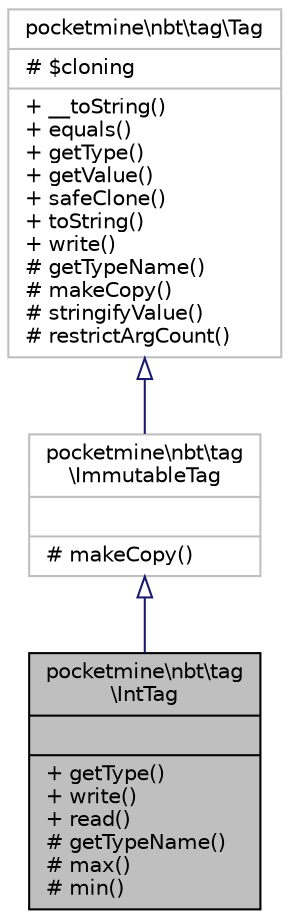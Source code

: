 digraph "pocketmine\nbt\tag\IntTag"
{
 // INTERACTIVE_SVG=YES
 // LATEX_PDF_SIZE
  edge [fontname="Helvetica",fontsize="10",labelfontname="Helvetica",labelfontsize="10"];
  node [fontname="Helvetica",fontsize="10",shape=record];
  Node1 [label="{pocketmine\\nbt\\tag\l\\IntTag\n||+ getType()\l+ write()\l+ read()\l# getTypeName()\l# max()\l# min()\l}",height=0.2,width=0.4,color="black", fillcolor="grey75", style="filled", fontcolor="black",tooltip=" "];
  Node2 -> Node1 [dir="back",color="midnightblue",fontsize="10",style="solid",arrowtail="onormal",fontname="Helvetica"];
  Node2 [label="{pocketmine\\nbt\\tag\l\\ImmutableTag\n||# makeCopy()\l}",height=0.2,width=0.4,color="grey75", fillcolor="white", style="filled",URL="$dc/ddf/classpocketmine_1_1nbt_1_1tag_1_1_immutable_tag.html",tooltip=" "];
  Node3 -> Node2 [dir="back",color="midnightblue",fontsize="10",style="solid",arrowtail="onormal",fontname="Helvetica"];
  Node3 [label="{pocketmine\\nbt\\tag\\Tag\n|# $cloning\l|+ __toString()\l+ equals()\l+ getType()\l+ getValue()\l+ safeClone()\l+ toString()\l+ write()\l# getTypeName()\l# makeCopy()\l# stringifyValue()\l# restrictArgCount()\l}",height=0.2,width=0.4,color="grey75", fillcolor="white", style="filled",URL="$dc/d26/classpocketmine_1_1nbt_1_1tag_1_1_tag.html",tooltip=" "];
}
